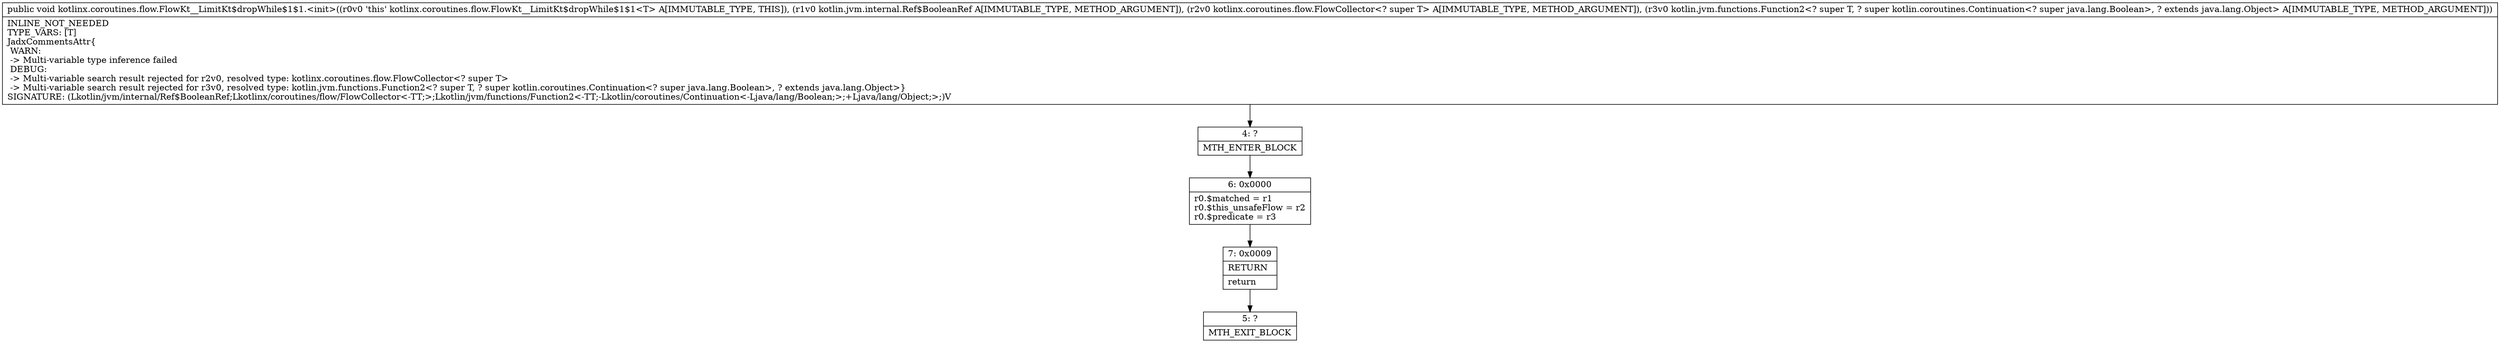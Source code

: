digraph "CFG forkotlinx.coroutines.flow.FlowKt__LimitKt$dropWhile$1$1.\<init\>(Lkotlin\/jvm\/internal\/Ref$BooleanRef;Lkotlinx\/coroutines\/flow\/FlowCollector;Lkotlin\/jvm\/functions\/Function2;)V" {
Node_4 [shape=record,label="{4\:\ ?|MTH_ENTER_BLOCK\l}"];
Node_6 [shape=record,label="{6\:\ 0x0000|r0.$matched = r1\lr0.$this_unsafeFlow = r2\lr0.$predicate = r3\l}"];
Node_7 [shape=record,label="{7\:\ 0x0009|RETURN\l|return\l}"];
Node_5 [shape=record,label="{5\:\ ?|MTH_EXIT_BLOCK\l}"];
MethodNode[shape=record,label="{public void kotlinx.coroutines.flow.FlowKt__LimitKt$dropWhile$1$1.\<init\>((r0v0 'this' kotlinx.coroutines.flow.FlowKt__LimitKt$dropWhile$1$1\<T\> A[IMMUTABLE_TYPE, THIS]), (r1v0 kotlin.jvm.internal.Ref$BooleanRef A[IMMUTABLE_TYPE, METHOD_ARGUMENT]), (r2v0 kotlinx.coroutines.flow.FlowCollector\<? super T\> A[IMMUTABLE_TYPE, METHOD_ARGUMENT]), (r3v0 kotlin.jvm.functions.Function2\<? super T, ? super kotlin.coroutines.Continuation\<? super java.lang.Boolean\>, ? extends java.lang.Object\> A[IMMUTABLE_TYPE, METHOD_ARGUMENT]))  | INLINE_NOT_NEEDED\lTYPE_VARS: [T]\lJadxCommentsAttr\{\l WARN: \l \-\> Multi\-variable type inference failed\l DEBUG: \l \-\> Multi\-variable search result rejected for r2v0, resolved type: kotlinx.coroutines.flow.FlowCollector\<? super T\>\l \-\> Multi\-variable search result rejected for r3v0, resolved type: kotlin.jvm.functions.Function2\<? super T, ? super kotlin.coroutines.Continuation\<? super java.lang.Boolean\>, ? extends java.lang.Object\>\}\lSIGNATURE: (Lkotlin\/jvm\/internal\/Ref$BooleanRef;Lkotlinx\/coroutines\/flow\/FlowCollector\<\-TT;\>;Lkotlin\/jvm\/functions\/Function2\<\-TT;\-Lkotlin\/coroutines\/Continuation\<\-Ljava\/lang\/Boolean;\>;+Ljava\/lang\/Object;\>;)V\l}"];
MethodNode -> Node_4;Node_4 -> Node_6;
Node_6 -> Node_7;
Node_7 -> Node_5;
}

